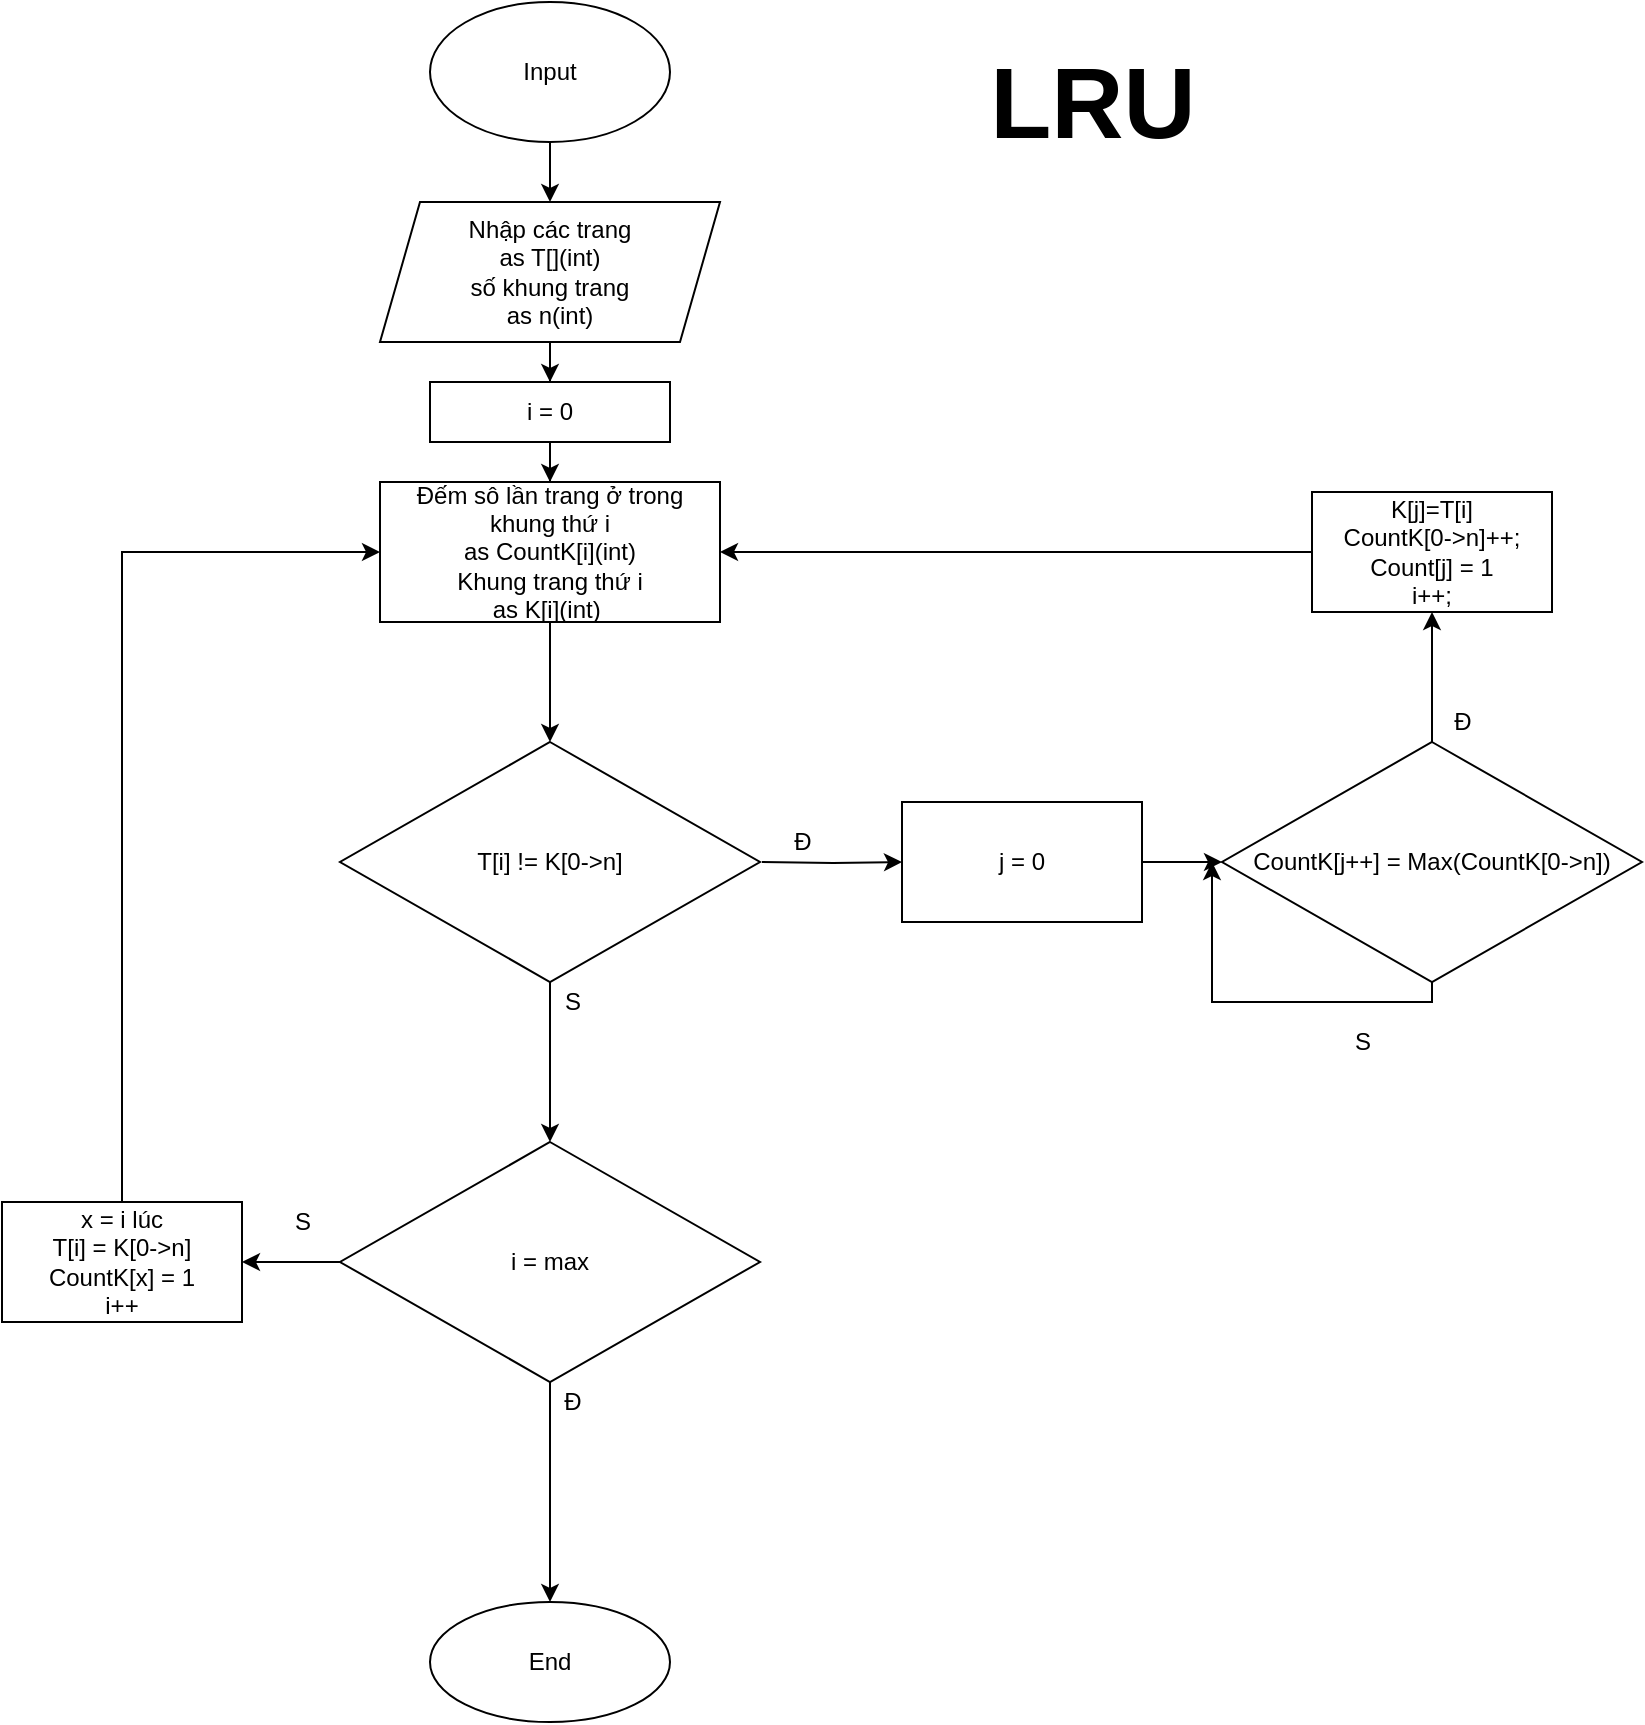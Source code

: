 <mxfile version="15.7.0" type="github">
  <diagram id="tygDFCmzjx1tdp5m8U5T" name="Page-1">
    <mxGraphModel dx="1117" dy="657" grid="1" gridSize="10" guides="1" tooltips="1" connect="1" arrows="1" fold="1" page="1" pageScale="1" pageWidth="827" pageHeight="1169" math="0" shadow="0">
      <root>
        <mxCell id="0" />
        <mxCell id="1" parent="0" />
        <mxCell id="zy9hu2P3gv4yGfwIj-mO-32" style="edgeStyle=orthogonalEdgeStyle;rounded=0;orthogonalLoop=1;jettySize=auto;html=1;entryX=0.5;entryY=0;entryDx=0;entryDy=0;" edge="1" parent="1" source="zy9hu2P3gv4yGfwIj-mO-33" target="zy9hu2P3gv4yGfwIj-mO-35">
          <mxGeometry relative="1" as="geometry" />
        </mxCell>
        <mxCell id="zy9hu2P3gv4yGfwIj-mO-33" value="Input" style="ellipse;whiteSpace=wrap;html=1;" vertex="1" parent="1">
          <mxGeometry x="219" y="20" width="120" height="70" as="geometry" />
        </mxCell>
        <mxCell id="zy9hu2P3gv4yGfwIj-mO-34" value="" style="edgeStyle=orthogonalEdgeStyle;rounded=0;orthogonalLoop=1;jettySize=auto;html=1;" edge="1" parent="1" source="zy9hu2P3gv4yGfwIj-mO-35" target="zy9hu2P3gv4yGfwIj-mO-61">
          <mxGeometry relative="1" as="geometry" />
        </mxCell>
        <mxCell id="zy9hu2P3gv4yGfwIj-mO-35" value="Nhập các trang &lt;br&gt;as T[](int)&lt;br&gt;số khung trang &lt;br&gt;as n(int)" style="shape=parallelogram;perimeter=parallelogramPerimeter;whiteSpace=wrap;html=1;fixedSize=1;" vertex="1" parent="1">
          <mxGeometry x="194" y="120" width="170" height="70" as="geometry" />
        </mxCell>
        <mxCell id="zy9hu2P3gv4yGfwIj-mO-36" value="" style="edgeStyle=orthogonalEdgeStyle;rounded=0;orthogonalLoop=1;jettySize=auto;html=1;" edge="1" parent="1" source="zy9hu2P3gv4yGfwIj-mO-37" target="zy9hu2P3gv4yGfwIj-mO-39">
          <mxGeometry relative="1" as="geometry" />
        </mxCell>
        <mxCell id="zy9hu2P3gv4yGfwIj-mO-37" value="Đếm sô lần trang ở trong khung thứ i &lt;br&gt;as CountK[i](int)&lt;br&gt;Khung trang thứ i &lt;br&gt;as K[i](int)&amp;nbsp;" style="whiteSpace=wrap;html=1;" vertex="1" parent="1">
          <mxGeometry x="194" y="260" width="170" height="70" as="geometry" />
        </mxCell>
        <mxCell id="zy9hu2P3gv4yGfwIj-mO-38" value="" style="edgeStyle=orthogonalEdgeStyle;rounded=0;orthogonalLoop=1;jettySize=auto;html=1;" edge="1" parent="1" source="zy9hu2P3gv4yGfwIj-mO-39" target="zy9hu2P3gv4yGfwIj-mO-53">
          <mxGeometry relative="1" as="geometry" />
        </mxCell>
        <mxCell id="zy9hu2P3gv4yGfwIj-mO-39" value="T[i] != K[0-&amp;gt;n]" style="rhombus;whiteSpace=wrap;html=1;" vertex="1" parent="1">
          <mxGeometry x="174" y="390" width="210" height="120" as="geometry" />
        </mxCell>
        <mxCell id="zy9hu2P3gv4yGfwIj-mO-40" style="edgeStyle=orthogonalEdgeStyle;rounded=0;orthogonalLoop=1;jettySize=auto;html=1;" edge="1" parent="1" source="zy9hu2P3gv4yGfwIj-mO-42">
          <mxGeometry relative="1" as="geometry">
            <mxPoint x="610" y="450" as="targetPoint" />
            <Array as="points">
              <mxPoint x="720" y="520" />
              <mxPoint x="610" y="520" />
            </Array>
          </mxGeometry>
        </mxCell>
        <mxCell id="zy9hu2P3gv4yGfwIj-mO-41" value="" style="edgeStyle=orthogonalEdgeStyle;rounded=0;orthogonalLoop=1;jettySize=auto;html=1;" edge="1" parent="1" source="zy9hu2P3gv4yGfwIj-mO-42" target="zy9hu2P3gv4yGfwIj-mO-49">
          <mxGeometry relative="1" as="geometry" />
        </mxCell>
        <mxCell id="zy9hu2P3gv4yGfwIj-mO-42" value="CountK[j++] = Max(CountK[0-&amp;gt;n])" style="rhombus;whiteSpace=wrap;html=1;" vertex="1" parent="1">
          <mxGeometry x="615" y="390" width="210" height="120" as="geometry" />
        </mxCell>
        <mxCell id="zy9hu2P3gv4yGfwIj-mO-43" value="" style="edgeStyle=orthogonalEdgeStyle;rounded=0;orthogonalLoop=1;jettySize=auto;html=1;" edge="1" parent="1" target="zy9hu2P3gv4yGfwIj-mO-46">
          <mxGeometry relative="1" as="geometry">
            <mxPoint x="385" y="450" as="sourcePoint" />
          </mxGeometry>
        </mxCell>
        <mxCell id="zy9hu2P3gv4yGfwIj-mO-44" value="Đ" style="text;html=1;align=center;verticalAlign=middle;resizable=0;points=[];autosize=1;strokeColor=none;fillColor=none;" vertex="1" parent="1">
          <mxGeometry x="395" y="430" width="20" height="20" as="geometry" />
        </mxCell>
        <mxCell id="zy9hu2P3gv4yGfwIj-mO-45" style="edgeStyle=orthogonalEdgeStyle;rounded=0;orthogonalLoop=1;jettySize=auto;html=1;entryX=0;entryY=0.5;entryDx=0;entryDy=0;" edge="1" parent="1" source="zy9hu2P3gv4yGfwIj-mO-46" target="zy9hu2P3gv4yGfwIj-mO-42">
          <mxGeometry relative="1" as="geometry" />
        </mxCell>
        <mxCell id="zy9hu2P3gv4yGfwIj-mO-46" value="j = 0" style="whiteSpace=wrap;html=1;" vertex="1" parent="1">
          <mxGeometry x="455" y="420" width="120" height="60" as="geometry" />
        </mxCell>
        <mxCell id="zy9hu2P3gv4yGfwIj-mO-47" value="S" style="text;html=1;align=center;verticalAlign=middle;resizable=0;points=[];autosize=1;strokeColor=none;fillColor=none;" vertex="1" parent="1">
          <mxGeometry x="675" y="530" width="20" height="20" as="geometry" />
        </mxCell>
        <mxCell id="zy9hu2P3gv4yGfwIj-mO-48" style="edgeStyle=orthogonalEdgeStyle;rounded=0;orthogonalLoop=1;jettySize=auto;html=1;entryX=1;entryY=0.5;entryDx=0;entryDy=0;" edge="1" parent="1" source="zy9hu2P3gv4yGfwIj-mO-49" target="zy9hu2P3gv4yGfwIj-mO-37">
          <mxGeometry relative="1" as="geometry" />
        </mxCell>
        <mxCell id="zy9hu2P3gv4yGfwIj-mO-49" value="K[j]=T[i]&lt;br&gt;CountK[0-&amp;gt;n]++;&lt;br&gt;Count[j] = 1&lt;br&gt;i++;" style="whiteSpace=wrap;html=1;" vertex="1" parent="1">
          <mxGeometry x="660" y="265" width="120" height="60" as="geometry" />
        </mxCell>
        <mxCell id="zy9hu2P3gv4yGfwIj-mO-50" value="Đ" style="text;html=1;align=center;verticalAlign=middle;resizable=0;points=[];autosize=1;strokeColor=none;fillColor=none;" vertex="1" parent="1">
          <mxGeometry x="725" y="370" width="20" height="20" as="geometry" />
        </mxCell>
        <mxCell id="zy9hu2P3gv4yGfwIj-mO-51" value="" style="edgeStyle=orthogonalEdgeStyle;rounded=0;orthogonalLoop=1;jettySize=auto;html=1;" edge="1" parent="1" source="zy9hu2P3gv4yGfwIj-mO-53" target="zy9hu2P3gv4yGfwIj-mO-55">
          <mxGeometry relative="1" as="geometry" />
        </mxCell>
        <mxCell id="zy9hu2P3gv4yGfwIj-mO-52" value="" style="edgeStyle=orthogonalEdgeStyle;rounded=0;orthogonalLoop=1;jettySize=auto;html=1;" edge="1" parent="1" source="zy9hu2P3gv4yGfwIj-mO-53" target="zy9hu2P3gv4yGfwIj-mO-57">
          <mxGeometry relative="1" as="geometry" />
        </mxCell>
        <mxCell id="zy9hu2P3gv4yGfwIj-mO-53" value="i = max" style="rhombus;whiteSpace=wrap;html=1;" vertex="1" parent="1">
          <mxGeometry x="174" y="590" width="210" height="120" as="geometry" />
        </mxCell>
        <mxCell id="zy9hu2P3gv4yGfwIj-mO-54" value="S" style="text;html=1;align=center;verticalAlign=middle;resizable=0;points=[];autosize=1;strokeColor=none;fillColor=none;" vertex="1" parent="1">
          <mxGeometry x="145" y="620" width="20" height="20" as="geometry" />
        </mxCell>
        <mxCell id="zy9hu2P3gv4yGfwIj-mO-55" value="End" style="ellipse;whiteSpace=wrap;html=1;" vertex="1" parent="1">
          <mxGeometry x="219" y="820" width="120" height="60" as="geometry" />
        </mxCell>
        <mxCell id="zy9hu2P3gv4yGfwIj-mO-56" style="edgeStyle=orthogonalEdgeStyle;rounded=0;orthogonalLoop=1;jettySize=auto;html=1;entryX=0;entryY=0.5;entryDx=0;entryDy=0;" edge="1" parent="1" source="zy9hu2P3gv4yGfwIj-mO-57" target="zy9hu2P3gv4yGfwIj-mO-37">
          <mxGeometry relative="1" as="geometry">
            <mxPoint x="65" y="300" as="targetPoint" />
            <Array as="points">
              <mxPoint x="65" y="295" />
            </Array>
          </mxGeometry>
        </mxCell>
        <mxCell id="zy9hu2P3gv4yGfwIj-mO-57" value="x = i lúc&lt;br&gt;T[i] = K[0-&amp;gt;n]&lt;br&gt;CountK[x] = 1&lt;br&gt;i++" style="whiteSpace=wrap;html=1;" vertex="1" parent="1">
          <mxGeometry x="5" y="620" width="120" height="60" as="geometry" />
        </mxCell>
        <mxCell id="zy9hu2P3gv4yGfwIj-mO-58" value="Đ" style="text;html=1;align=center;verticalAlign=middle;resizable=0;points=[];autosize=1;strokeColor=none;fillColor=none;" vertex="1" parent="1">
          <mxGeometry x="280" y="710" width="20" height="20" as="geometry" />
        </mxCell>
        <mxCell id="zy9hu2P3gv4yGfwIj-mO-59" value="S" style="text;html=1;align=center;verticalAlign=middle;resizable=0;points=[];autosize=1;strokeColor=none;fillColor=none;" vertex="1" parent="1">
          <mxGeometry x="280" y="510" width="20" height="20" as="geometry" />
        </mxCell>
        <mxCell id="zy9hu2P3gv4yGfwIj-mO-60" value="" style="edgeStyle=orthogonalEdgeStyle;rounded=0;orthogonalLoop=1;jettySize=auto;html=1;" edge="1" parent="1" source="zy9hu2P3gv4yGfwIj-mO-61" target="zy9hu2P3gv4yGfwIj-mO-37">
          <mxGeometry relative="1" as="geometry" />
        </mxCell>
        <mxCell id="zy9hu2P3gv4yGfwIj-mO-61" value="i = 0" style="rounded=0;whiteSpace=wrap;html=1;" vertex="1" parent="1">
          <mxGeometry x="219" y="210" width="120" height="30" as="geometry" />
        </mxCell>
        <mxCell id="zy9hu2P3gv4yGfwIj-mO-62" value="&lt;span style=&quot;font-size: 50px&quot;&gt;&lt;b&gt;LRU&lt;/b&gt;&lt;/span&gt;" style="text;html=1;align=center;verticalAlign=middle;resizable=0;points=[];autosize=1;strokeColor=none;fillColor=none;" vertex="1" parent="1">
          <mxGeometry x="490" y="55" width="120" height="30" as="geometry" />
        </mxCell>
      </root>
    </mxGraphModel>
  </diagram>
</mxfile>
